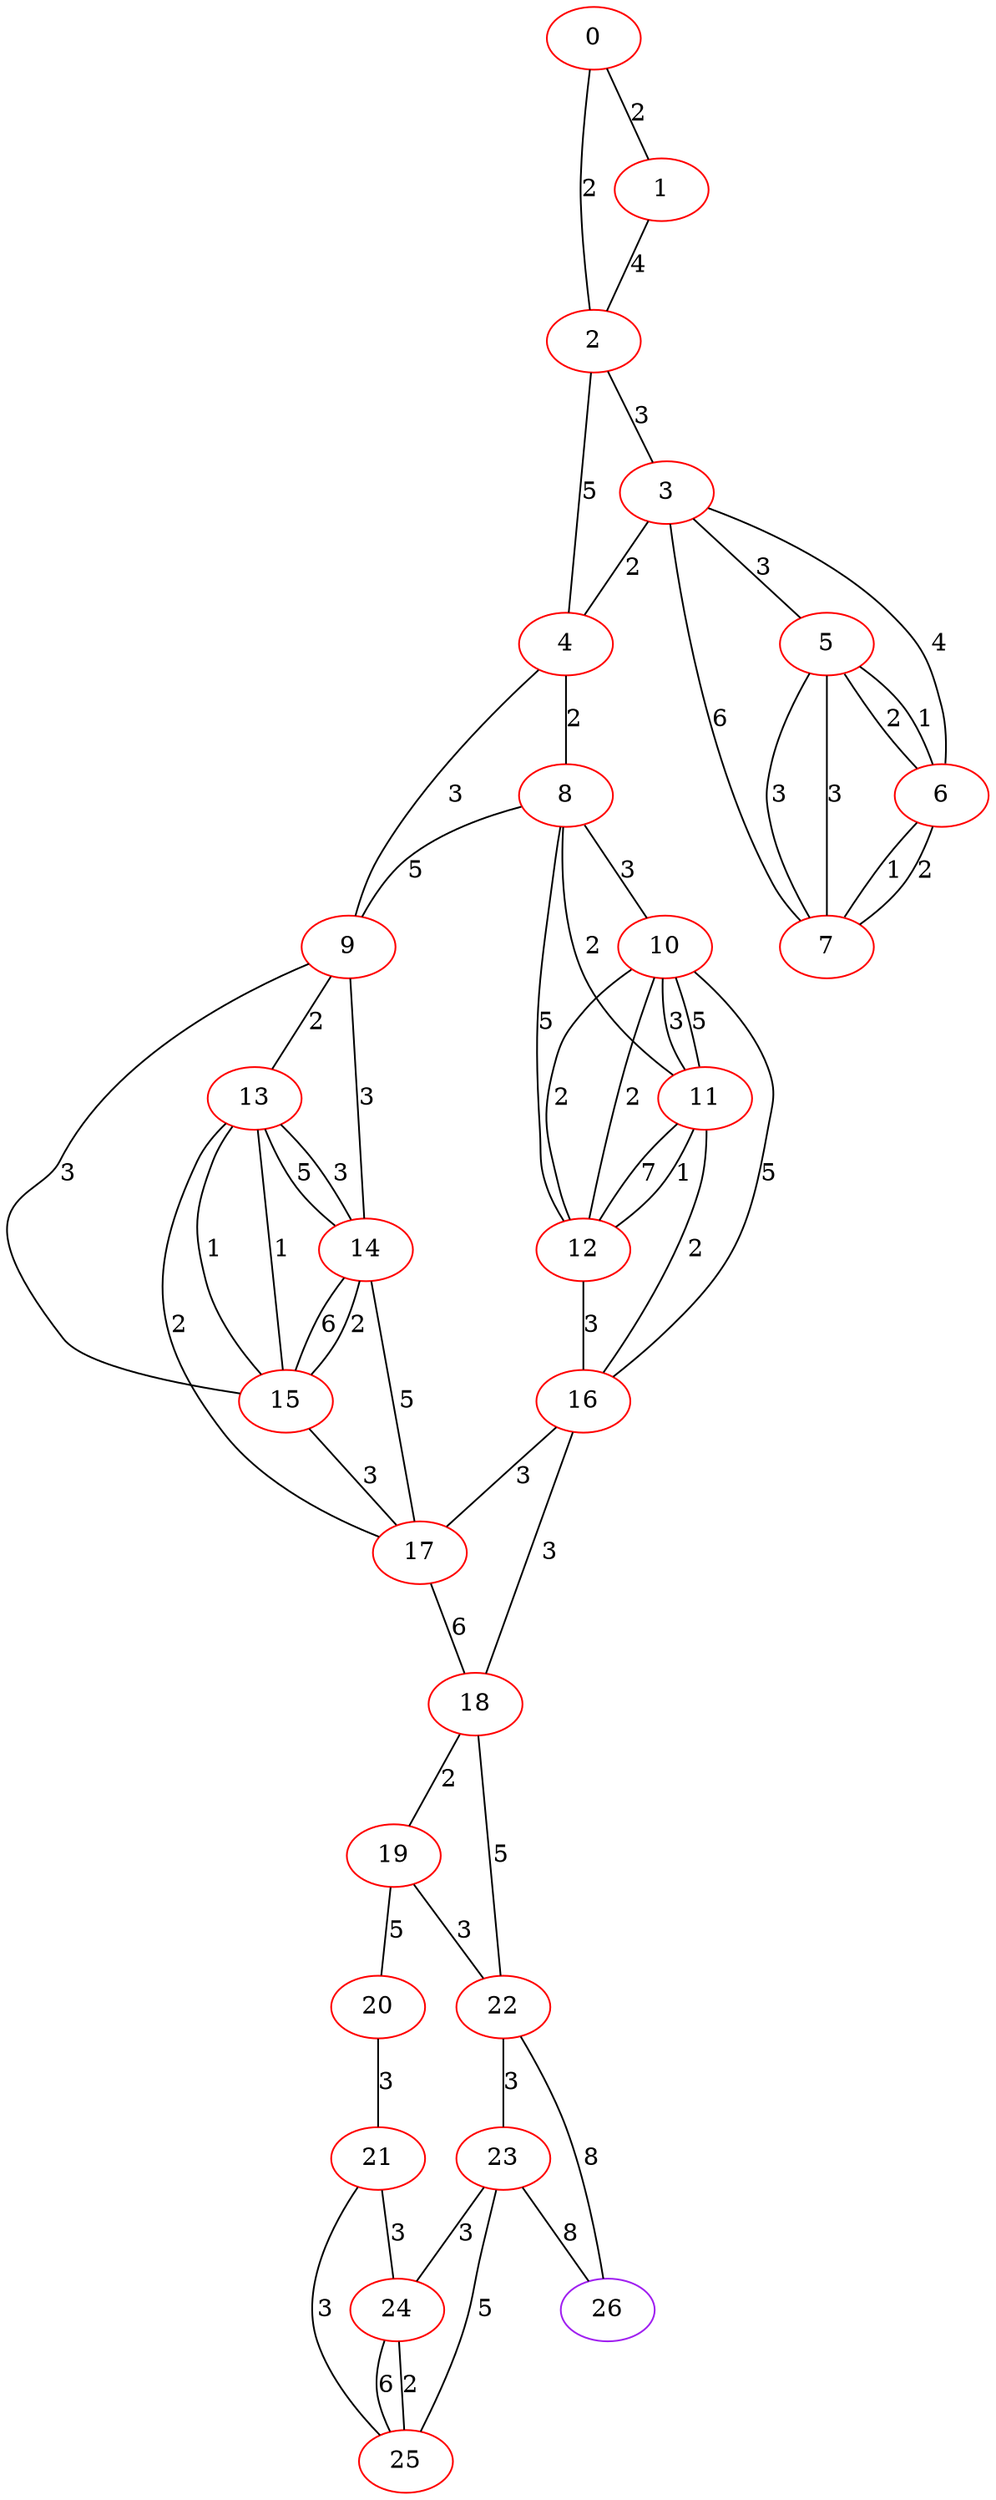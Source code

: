 graph "" {
0 [color=red, weight=1];
1 [color=red, weight=1];
2 [color=red, weight=1];
3 [color=red, weight=1];
4 [color=red, weight=1];
5 [color=red, weight=1];
6 [color=red, weight=1];
7 [color=red, weight=1];
8 [color=red, weight=1];
9 [color=red, weight=1];
10 [color=red, weight=1];
11 [color=red, weight=1];
12 [color=red, weight=1];
13 [color=red, weight=1];
14 [color=red, weight=1];
15 [color=red, weight=1];
16 [color=red, weight=1];
17 [color=red, weight=1];
18 [color=red, weight=1];
19 [color=red, weight=1];
20 [color=red, weight=1];
21 [color=red, weight=1];
22 [color=red, weight=1];
23 [color=red, weight=1];
24 [color=red, weight=1];
25 [color=red, weight=1];
26 [color=purple, weight=4];
0 -- 1  [key=0, label=2];
0 -- 2  [key=0, label=2];
1 -- 2  [key=0, label=4];
2 -- 3  [key=0, label=3];
2 -- 4  [key=0, label=5];
3 -- 4  [key=0, label=2];
3 -- 5  [key=0, label=3];
3 -- 6  [key=0, label=4];
3 -- 7  [key=0, label=6];
4 -- 8  [key=0, label=2];
4 -- 9  [key=0, label=3];
5 -- 6  [key=0, label=2];
5 -- 6  [key=1, label=1];
5 -- 7  [key=0, label=3];
5 -- 7  [key=1, label=3];
6 -- 7  [key=0, label=1];
6 -- 7  [key=1, label=2];
8 -- 9  [key=0, label=5];
8 -- 10  [key=0, label=3];
8 -- 11  [key=0, label=2];
8 -- 12  [key=0, label=5];
9 -- 13  [key=0, label=2];
9 -- 14  [key=0, label=3];
9 -- 15  [key=0, label=3];
10 -- 16  [key=0, label=5];
10 -- 11  [key=0, label=3];
10 -- 11  [key=1, label=5];
10 -- 12  [key=0, label=2];
10 -- 12  [key=1, label=2];
11 -- 16  [key=0, label=2];
11 -- 12  [key=0, label=1];
11 -- 12  [key=1, label=7];
12 -- 16  [key=0, label=3];
13 -- 17  [key=0, label=2];
13 -- 14  [key=0, label=5];
13 -- 14  [key=1, label=3];
13 -- 15  [key=0, label=1];
13 -- 15  [key=1, label=1];
14 -- 17  [key=0, label=5];
14 -- 15  [key=0, label=6];
14 -- 15  [key=1, label=2];
15 -- 17  [key=0, label=3];
16 -- 17  [key=0, label=3];
16 -- 18  [key=0, label=3];
17 -- 18  [key=0, label=6];
18 -- 19  [key=0, label=2];
18 -- 22  [key=0, label=5];
19 -- 20  [key=0, label=5];
19 -- 22  [key=0, label=3];
20 -- 21  [key=0, label=3];
21 -- 24  [key=0, label=3];
21 -- 25  [key=0, label=3];
22 -- 26  [key=0, label=8];
22 -- 23  [key=0, label=3];
23 -- 24  [key=0, label=3];
23 -- 25  [key=0, label=5];
23 -- 26  [key=0, label=8];
24 -- 25  [key=0, label=2];
24 -- 25  [key=1, label=6];
}
